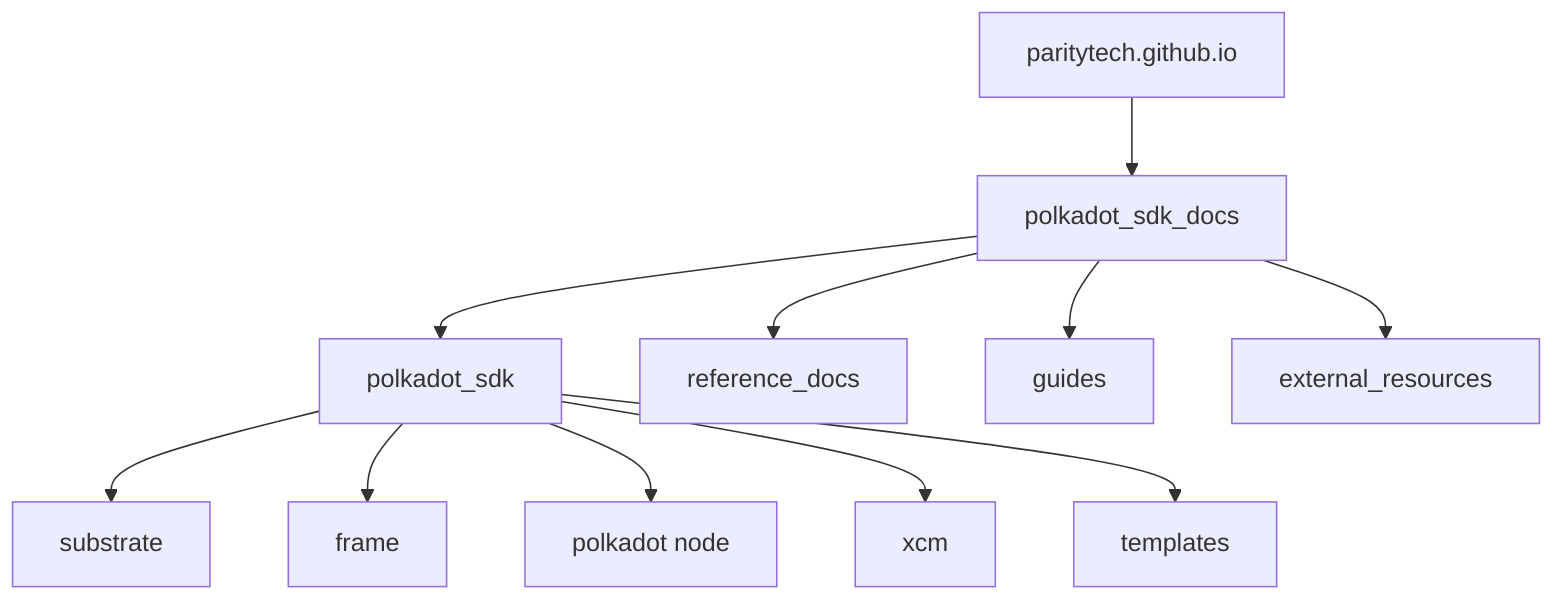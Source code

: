 flowchart
    parity[paritytech.github.io] --> devhub[polkadot_sdk_docs]

    devhub --> polkadot_sdk
    devhub --> reference_docs
    devhub --> guides
	devhub --> external_resources

    polkadot_sdk --> substrate
    polkadot_sdk --> frame
    polkadot_sdk --> polkadot[polkadot node]
    polkadot_sdk --> xcm
	polkadot_sdk --> templates